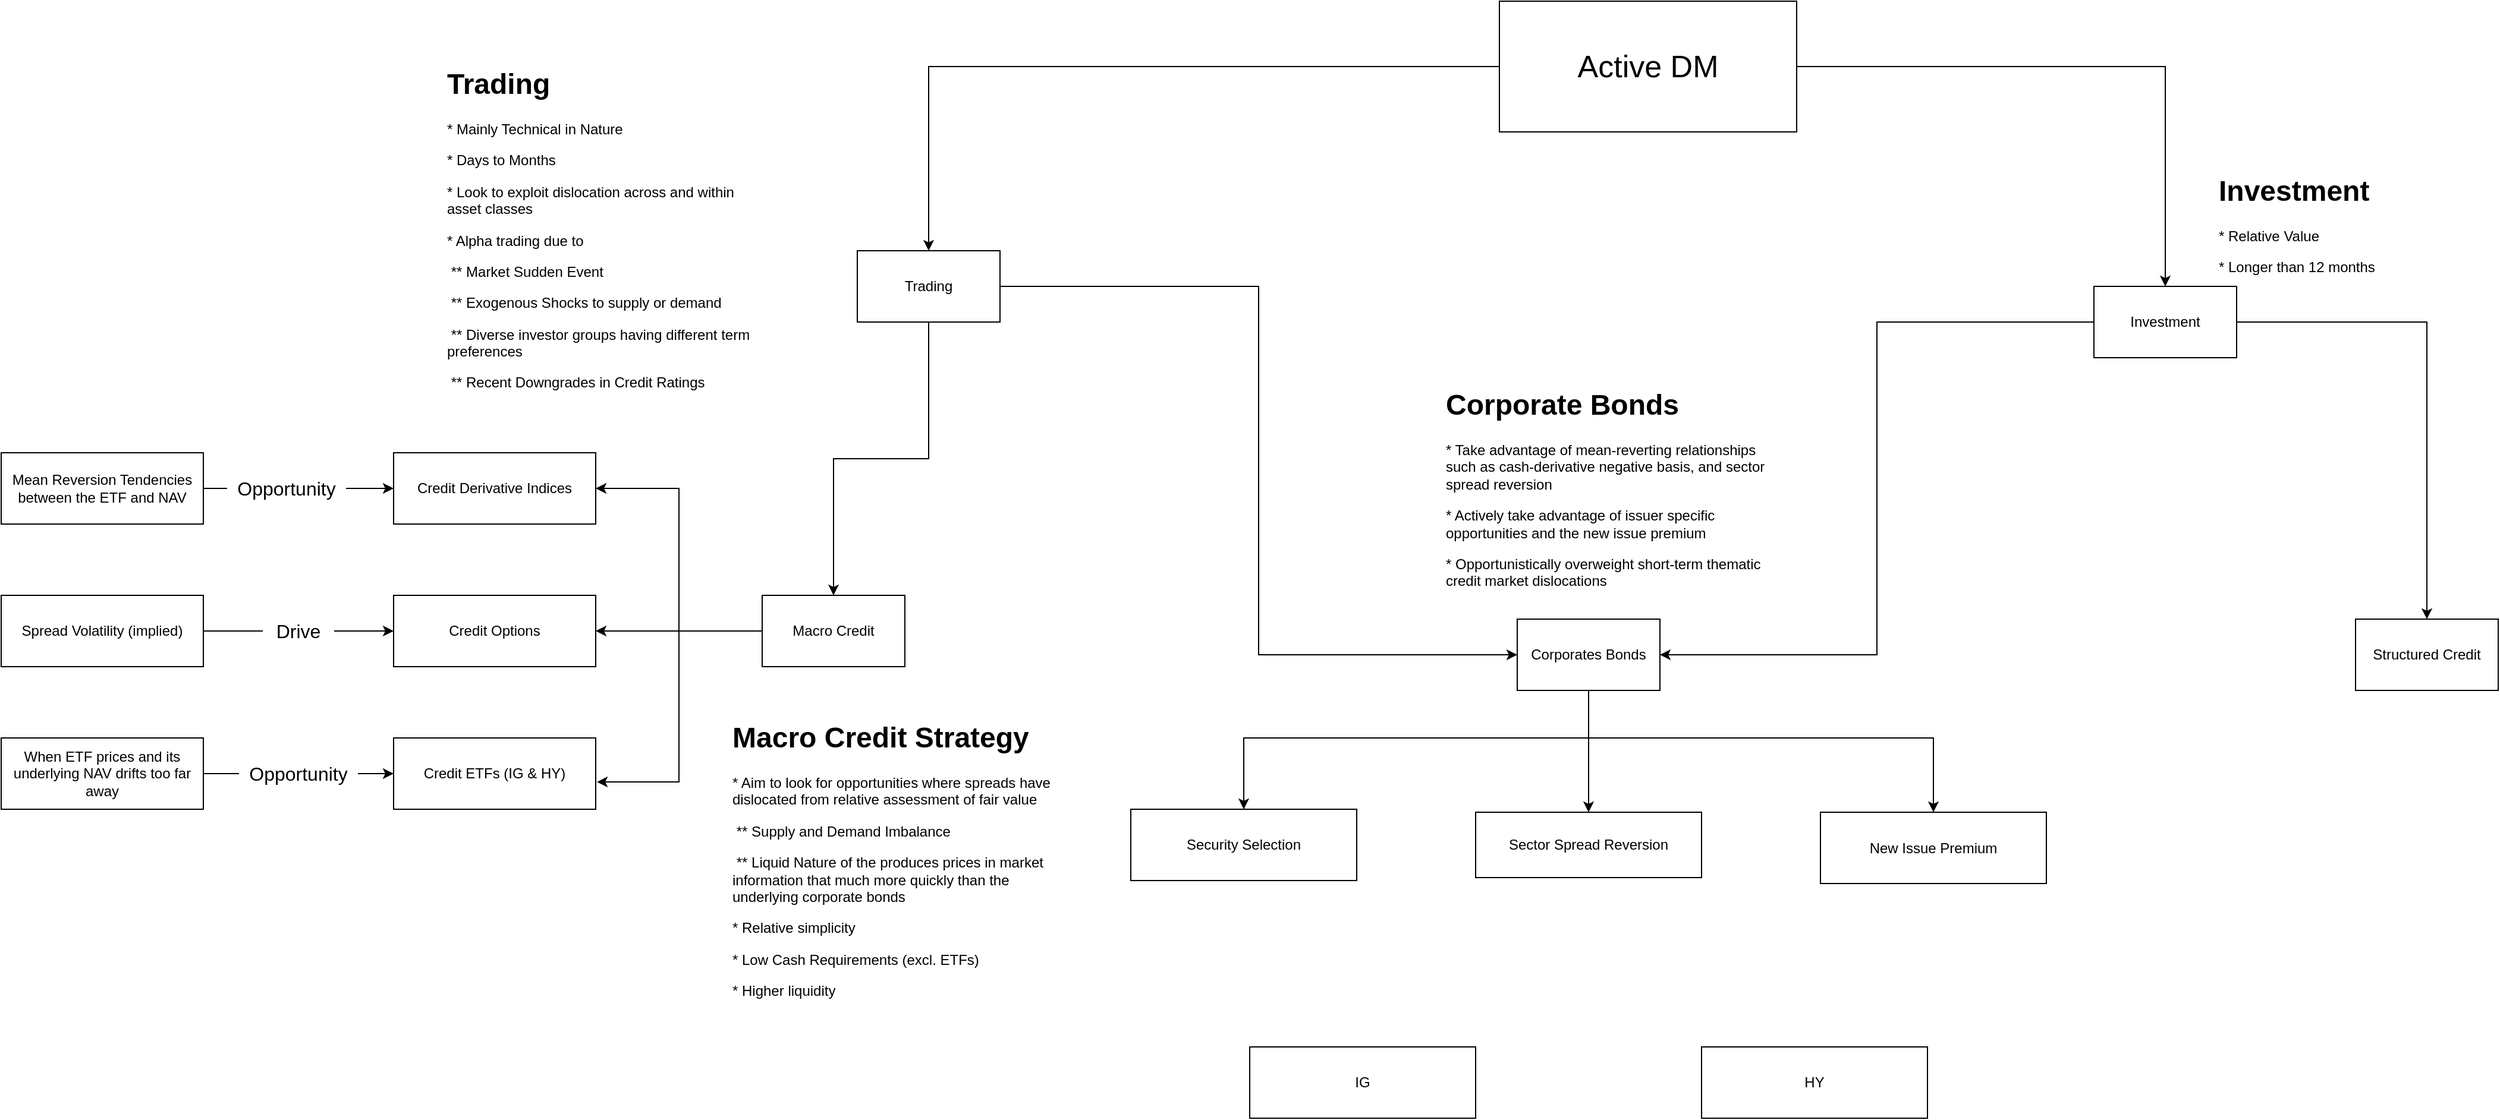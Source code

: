 <mxfile version="20.3.0" type="github">
  <diagram id="fhmz8rWZUhe7rHVmVunX" name="Page-1">
    <mxGraphModel dx="2912" dy="1122" grid="1" gridSize="10" guides="1" tooltips="1" connect="1" arrows="1" fold="1" page="1" pageScale="1" pageWidth="850" pageHeight="1100" math="0" shadow="0">
      <root>
        <mxCell id="0" />
        <mxCell id="1" parent="0" />
        <mxCell id="Pd-UetmijkPzAP75kOQu-7" style="edgeStyle=orthogonalEdgeStyle;rounded=0;orthogonalLoop=1;jettySize=auto;html=1;" parent="1" source="Pd-UetmijkPzAP75kOQu-1" target="Pd-UetmijkPzAP75kOQu-2" edge="1">
          <mxGeometry relative="1" as="geometry" />
        </mxCell>
        <mxCell id="Pd-UetmijkPzAP75kOQu-8" style="edgeStyle=orthogonalEdgeStyle;rounded=0;orthogonalLoop=1;jettySize=auto;html=1;" parent="1" source="Pd-UetmijkPzAP75kOQu-1" target="Pd-UetmijkPzAP75kOQu-3" edge="1">
          <mxGeometry relative="1" as="geometry" />
        </mxCell>
        <mxCell id="Pd-UetmijkPzAP75kOQu-1" value="&lt;font style=&quot;font-size: 26px&quot;&gt;Active DM&lt;/font&gt;" style="whiteSpace=wrap;html=1;" parent="1" vertex="1">
          <mxGeometry x="620" y="60" width="250" height="110" as="geometry" />
        </mxCell>
        <mxCell id="Pd-UetmijkPzAP75kOQu-9" style="edgeStyle=orthogonalEdgeStyle;rounded=0;orthogonalLoop=1;jettySize=auto;html=1;" parent="1" source="Pd-UetmijkPzAP75kOQu-2" target="Pd-UetmijkPzAP75kOQu-6" edge="1">
          <mxGeometry relative="1" as="geometry" />
        </mxCell>
        <mxCell id="Pd-UetmijkPzAP75kOQu-17" style="edgeStyle=orthogonalEdgeStyle;rounded=0;orthogonalLoop=1;jettySize=auto;html=1;entryX=0;entryY=0.5;entryDx=0;entryDy=0;" parent="1" source="Pd-UetmijkPzAP75kOQu-2" target="Pd-UetmijkPzAP75kOQu-10" edge="1">
          <mxGeometry relative="1" as="geometry" />
        </mxCell>
        <mxCell id="Pd-UetmijkPzAP75kOQu-2" value="Trading" style="whiteSpace=wrap;html=1;" parent="1" vertex="1">
          <mxGeometry x="80" y="270" width="120" height="60" as="geometry" />
        </mxCell>
        <mxCell id="Pd-UetmijkPzAP75kOQu-15" style="edgeStyle=orthogonalEdgeStyle;rounded=0;orthogonalLoop=1;jettySize=auto;html=1;entryX=1;entryY=0.5;entryDx=0;entryDy=0;" parent="1" source="Pd-UetmijkPzAP75kOQu-3" target="Pd-UetmijkPzAP75kOQu-10" edge="1">
          <mxGeometry relative="1" as="geometry" />
        </mxCell>
        <mxCell id="Pd-UetmijkPzAP75kOQu-16" style="edgeStyle=orthogonalEdgeStyle;rounded=0;orthogonalLoop=1;jettySize=auto;html=1;" parent="1" source="Pd-UetmijkPzAP75kOQu-3" target="Pd-UetmijkPzAP75kOQu-11" edge="1">
          <mxGeometry relative="1" as="geometry" />
        </mxCell>
        <mxCell id="Pd-UetmijkPzAP75kOQu-3" value="Investment" style="whiteSpace=wrap;html=1;" parent="1" vertex="1">
          <mxGeometry x="1120" y="300" width="120" height="60" as="geometry" />
        </mxCell>
        <mxCell id="Pd-UetmijkPzAP75kOQu-4" value="&lt;h1&gt;Trading&lt;/h1&gt;&lt;p&gt;* Mainly Technical in Nature&lt;/p&gt;&lt;p&gt;* Days to Months&lt;/p&gt;&lt;p&gt;* Look to exploit dislocation across and within asset classes&lt;/p&gt;&lt;p&gt;* Alpha trading due to&lt;/p&gt;&lt;p&gt;&lt;span style=&quot;white-space: pre&quot;&gt; &lt;/span&gt;** Market Sudden Event&lt;br&gt;&lt;/p&gt;&lt;p&gt;&lt;span style=&quot;white-space: pre&quot;&gt; &lt;/span&gt;** Exogenous Shocks to supply or demand&lt;br&gt;&lt;/p&gt;&lt;p&gt;&lt;span style=&quot;white-space: pre&quot;&gt; &lt;/span&gt;** Diverse investor groups having different term preferences&lt;br&gt;&lt;/p&gt;&lt;p&gt;&lt;span style=&quot;white-space: pre&quot;&gt; &lt;/span&gt;** Recent Downgrades in Credit Ratings&lt;/p&gt;" style="text;html=1;strokeColor=none;fillColor=none;spacing=5;spacingTop=-20;whiteSpace=wrap;overflow=hidden;rounded=0;" parent="1" vertex="1">
          <mxGeometry x="-270" y="110" width="280" height="340" as="geometry" />
        </mxCell>
        <mxCell id="Pd-UetmijkPzAP75kOQu-5" value="&lt;h1&gt;Investment&lt;/h1&gt;&lt;p&gt;* Relative Value&lt;/p&gt;&lt;p&gt;* Longer than 12 months&lt;/p&gt;" style="text;html=1;strokeColor=none;fillColor=none;spacing=5;spacingTop=-20;whiteSpace=wrap;overflow=hidden;rounded=0;" parent="1" vertex="1">
          <mxGeometry x="1220" y="200" width="190" height="120" as="geometry" />
        </mxCell>
        <mxCell id="Pd-UetmijkPzAP75kOQu-21" style="edgeStyle=orthogonalEdgeStyle;rounded=0;orthogonalLoop=1;jettySize=auto;html=1;entryX=1;entryY=0.5;entryDx=0;entryDy=0;" parent="1" source="Pd-UetmijkPzAP75kOQu-6" target="Pd-UetmijkPzAP75kOQu-18" edge="1">
          <mxGeometry relative="1" as="geometry" />
        </mxCell>
        <mxCell id="Pd-UetmijkPzAP75kOQu-22" style="edgeStyle=orthogonalEdgeStyle;rounded=0;orthogonalLoop=1;jettySize=auto;html=1;" parent="1" source="Pd-UetmijkPzAP75kOQu-6" target="Pd-UetmijkPzAP75kOQu-20" edge="1">
          <mxGeometry relative="1" as="geometry" />
        </mxCell>
        <mxCell id="Pd-UetmijkPzAP75kOQu-23" style="edgeStyle=orthogonalEdgeStyle;rounded=0;orthogonalLoop=1;jettySize=auto;html=1;entryX=1.006;entryY=0.617;entryDx=0;entryDy=0;entryPerimeter=0;" parent="1" source="Pd-UetmijkPzAP75kOQu-6" target="Pd-UetmijkPzAP75kOQu-19" edge="1">
          <mxGeometry relative="1" as="geometry" />
        </mxCell>
        <mxCell id="Pd-UetmijkPzAP75kOQu-6" value="Macro Credit" style="whiteSpace=wrap;html=1;" parent="1" vertex="1">
          <mxGeometry y="560" width="120" height="60" as="geometry" />
        </mxCell>
        <mxCell id="Pd-UetmijkPzAP75kOQu-50" style="edgeStyle=orthogonalEdgeStyle;rounded=0;orthogonalLoop=1;jettySize=auto;html=1;fontSize=26;" parent="1" source="Pd-UetmijkPzAP75kOQu-10" target="Pd-UetmijkPzAP75kOQu-46" edge="1">
          <mxGeometry relative="1" as="geometry">
            <Array as="points">
              <mxPoint x="695" y="680" />
              <mxPoint x="405" y="680" />
            </Array>
          </mxGeometry>
        </mxCell>
        <mxCell id="Pd-UetmijkPzAP75kOQu-51" style="edgeStyle=orthogonalEdgeStyle;rounded=0;orthogonalLoop=1;jettySize=auto;html=1;fontSize=26;" parent="1" source="Pd-UetmijkPzAP75kOQu-10" target="Pd-UetmijkPzAP75kOQu-47" edge="1">
          <mxGeometry relative="1" as="geometry" />
        </mxCell>
        <mxCell id="Pd-UetmijkPzAP75kOQu-52" style="edgeStyle=orthogonalEdgeStyle;rounded=0;orthogonalLoop=1;jettySize=auto;html=1;fontSize=26;" parent="1" source="Pd-UetmijkPzAP75kOQu-10" target="Pd-UetmijkPzAP75kOQu-48" edge="1">
          <mxGeometry relative="1" as="geometry">
            <Array as="points">
              <mxPoint x="695" y="680" />
              <mxPoint x="985" y="680" />
            </Array>
          </mxGeometry>
        </mxCell>
        <mxCell id="Pd-UetmijkPzAP75kOQu-10" value="Corporates Bonds" style="whiteSpace=wrap;html=1;" parent="1" vertex="1">
          <mxGeometry x="635" y="580" width="120" height="60" as="geometry" />
        </mxCell>
        <mxCell id="Pd-UetmijkPzAP75kOQu-11" value="Structured Credit" style="whiteSpace=wrap;html=1;" parent="1" vertex="1">
          <mxGeometry x="1340" y="580" width="120" height="60" as="geometry" />
        </mxCell>
        <mxCell id="Pd-UetmijkPzAP75kOQu-18" value="Credit Derivative Indices" style="whiteSpace=wrap;html=1;" parent="1" vertex="1">
          <mxGeometry x="-310" y="440" width="170" height="60" as="geometry" />
        </mxCell>
        <mxCell id="Pd-UetmijkPzAP75kOQu-19" value="Credit ETFs (IG &amp;amp; HY)" style="whiteSpace=wrap;html=1;" parent="1" vertex="1">
          <mxGeometry x="-310" y="680" width="170" height="60" as="geometry" />
        </mxCell>
        <mxCell id="Pd-UetmijkPzAP75kOQu-20" value="Credit Options" style="whiteSpace=wrap;html=1;" parent="1" vertex="1">
          <mxGeometry x="-310" y="560" width="170" height="60" as="geometry" />
        </mxCell>
        <mxCell id="Pd-UetmijkPzAP75kOQu-24" value="&lt;h1&gt;Macro Credit Strategy&lt;/h1&gt;&lt;p&gt;* Aim to look for opportunities where spreads have dislocated from relative assessment of fair value&lt;/p&gt;&lt;p&gt;&lt;span style=&quot;white-space: pre&quot;&gt; &lt;/span&gt;** Supply and Demand Imbalance&lt;/p&gt;&lt;p&gt;&lt;span style=&quot;white-space: pre&quot;&gt; &lt;/span&gt;** Liquid Nature of the produces prices in market information that much more quickly than the underlying corporate bonds&lt;br&gt;&lt;/p&gt;&lt;p&gt;* Relative simplicity&lt;/p&gt;&lt;p&gt;* Low Cash Requirements (excl. ETFs)&lt;/p&gt;&lt;p&gt;* Higher liquidity&lt;/p&gt;" style="text;html=1;strokeColor=none;fillColor=none;spacing=5;spacingTop=-20;whiteSpace=wrap;overflow=hidden;rounded=0;" parent="1" vertex="1">
          <mxGeometry x="-30" y="660" width="280" height="340" as="geometry" />
        </mxCell>
        <mxCell id="Pd-UetmijkPzAP75kOQu-33" style="edgeStyle=orthogonalEdgeStyle;rounded=0;orthogonalLoop=1;jettySize=auto;html=1;fontSize=16;startArrow=none;" parent="1" source="Pd-UetmijkPzAP75kOQu-34" target="Pd-UetmijkPzAP75kOQu-20" edge="1">
          <mxGeometry relative="1" as="geometry" />
        </mxCell>
        <mxCell id="Pd-UetmijkPzAP75kOQu-26" value="Spread Volatility (implied)" style="whiteSpace=wrap;html=1;" parent="1" vertex="1">
          <mxGeometry x="-640" y="560" width="170" height="60" as="geometry" />
        </mxCell>
        <mxCell id="Pd-UetmijkPzAP75kOQu-34" value="Drive" style="text;html=1;strokeColor=none;fillColor=none;align=center;verticalAlign=middle;whiteSpace=wrap;rounded=0;fontSize=16;" parent="1" vertex="1">
          <mxGeometry x="-420" y="575" width="60" height="30" as="geometry" />
        </mxCell>
        <mxCell id="Pd-UetmijkPzAP75kOQu-35" value="" style="edgeStyle=orthogonalEdgeStyle;rounded=0;orthogonalLoop=1;jettySize=auto;html=1;fontSize=16;endArrow=none;" parent="1" source="Pd-UetmijkPzAP75kOQu-26" target="Pd-UetmijkPzAP75kOQu-34" edge="1">
          <mxGeometry relative="1" as="geometry">
            <mxPoint x="-510" y="590" as="sourcePoint" />
            <mxPoint x="-310" y="590" as="targetPoint" />
          </mxGeometry>
        </mxCell>
        <mxCell id="Pd-UetmijkPzAP75kOQu-37" style="edgeStyle=orthogonalEdgeStyle;rounded=0;orthogonalLoop=1;jettySize=auto;html=1;fontSize=16;startArrow=none;" parent="1" source="Pd-UetmijkPzAP75kOQu-38" target="Pd-UetmijkPzAP75kOQu-19" edge="1">
          <mxGeometry relative="1" as="geometry" />
        </mxCell>
        <mxCell id="Pd-UetmijkPzAP75kOQu-36" value="When ETF prices and its underlying NAV drifts too far away" style="whiteSpace=wrap;html=1;" parent="1" vertex="1">
          <mxGeometry x="-640" y="680" width="170" height="60" as="geometry" />
        </mxCell>
        <mxCell id="Pd-UetmijkPzAP75kOQu-38" value="Opportunity" style="text;html=1;strokeColor=none;fillColor=none;align=center;verticalAlign=middle;whiteSpace=wrap;rounded=0;fontSize=16;" parent="1" vertex="1">
          <mxGeometry x="-440" y="695" width="100" height="30" as="geometry" />
        </mxCell>
        <mxCell id="Pd-UetmijkPzAP75kOQu-39" value="" style="edgeStyle=orthogonalEdgeStyle;rounded=0;orthogonalLoop=1;jettySize=auto;html=1;fontSize=16;endArrow=none;" parent="1" source="Pd-UetmijkPzAP75kOQu-36" target="Pd-UetmijkPzAP75kOQu-38" edge="1">
          <mxGeometry relative="1" as="geometry">
            <mxPoint x="-470" y="710" as="sourcePoint" />
            <mxPoint x="-310" y="710" as="targetPoint" />
          </mxGeometry>
        </mxCell>
        <mxCell id="Pd-UetmijkPzAP75kOQu-41" style="edgeStyle=orthogonalEdgeStyle;rounded=0;orthogonalLoop=1;jettySize=auto;html=1;fontSize=16;startArrow=none;" parent="1" source="Pd-UetmijkPzAP75kOQu-42" target="Pd-UetmijkPzAP75kOQu-18" edge="1">
          <mxGeometry relative="1" as="geometry" />
        </mxCell>
        <mxCell id="Pd-UetmijkPzAP75kOQu-40" value="Mean Reversion Tendencies between the ETF and NAV" style="whiteSpace=wrap;html=1;" parent="1" vertex="1">
          <mxGeometry x="-640" y="440" width="170" height="60" as="geometry" />
        </mxCell>
        <mxCell id="Pd-UetmijkPzAP75kOQu-42" value="Opportunity" style="text;html=1;strokeColor=none;fillColor=none;align=center;verticalAlign=middle;whiteSpace=wrap;rounded=0;fontSize=16;" parent="1" vertex="1">
          <mxGeometry x="-450" y="455" width="100" height="30" as="geometry" />
        </mxCell>
        <mxCell id="Pd-UetmijkPzAP75kOQu-43" value="" style="edgeStyle=orthogonalEdgeStyle;rounded=0;orthogonalLoop=1;jettySize=auto;html=1;fontSize=16;endArrow=none;" parent="1" source="Pd-UetmijkPzAP75kOQu-40" target="Pd-UetmijkPzAP75kOQu-42" edge="1">
          <mxGeometry relative="1" as="geometry">
            <mxPoint x="-470" y="470" as="sourcePoint" />
            <mxPoint x="-310" y="470" as="targetPoint" />
          </mxGeometry>
        </mxCell>
        <mxCell id="Pd-UetmijkPzAP75kOQu-45" value="&lt;h1&gt;Corporate Bonds&lt;/h1&gt;&lt;p&gt;* Take advantage of mean-reverting relationships such as cash-derivative negative basis, and sector spread reversion&lt;/p&gt;&lt;p&gt;* Actively take advantage of issuer specific opportunities and the new issue premium&lt;/p&gt;&lt;p&gt;* Opportunistically overweight short-term thematic credit market dislocations&lt;/p&gt;" style="text;html=1;strokeColor=none;fillColor=none;spacing=5;spacingTop=-20;whiteSpace=wrap;overflow=hidden;rounded=0;" parent="1" vertex="1">
          <mxGeometry x="570" y="380" width="280" height="180" as="geometry" />
        </mxCell>
        <mxCell id="Pd-UetmijkPzAP75kOQu-46" value="Security Selection" style="whiteSpace=wrap;html=1;" parent="1" vertex="1">
          <mxGeometry x="310" y="740" width="190" height="60" as="geometry" />
        </mxCell>
        <mxCell id="Pd-UetmijkPzAP75kOQu-47" value="Sector Spread Reversion" style="whiteSpace=wrap;html=1;" parent="1" vertex="1">
          <mxGeometry x="600" y="742.5" width="190" height="55" as="geometry" />
        </mxCell>
        <mxCell id="Pd-UetmijkPzAP75kOQu-48" value="New Issue Premium" style="whiteSpace=wrap;html=1;" parent="1" vertex="1">
          <mxGeometry x="890" y="742.5" width="190" height="60" as="geometry" />
        </mxCell>
        <mxCell id="UbdYTnZCyho1qIR_nGS9-2" value="IG" style="whiteSpace=wrap;html=1;" vertex="1" parent="1">
          <mxGeometry x="410" y="940" width="190" height="60" as="geometry" />
        </mxCell>
        <mxCell id="UbdYTnZCyho1qIR_nGS9-3" value="HY" style="whiteSpace=wrap;html=1;" vertex="1" parent="1">
          <mxGeometry x="790" y="940" width="190" height="60" as="geometry" />
        </mxCell>
      </root>
    </mxGraphModel>
  </diagram>
</mxfile>
